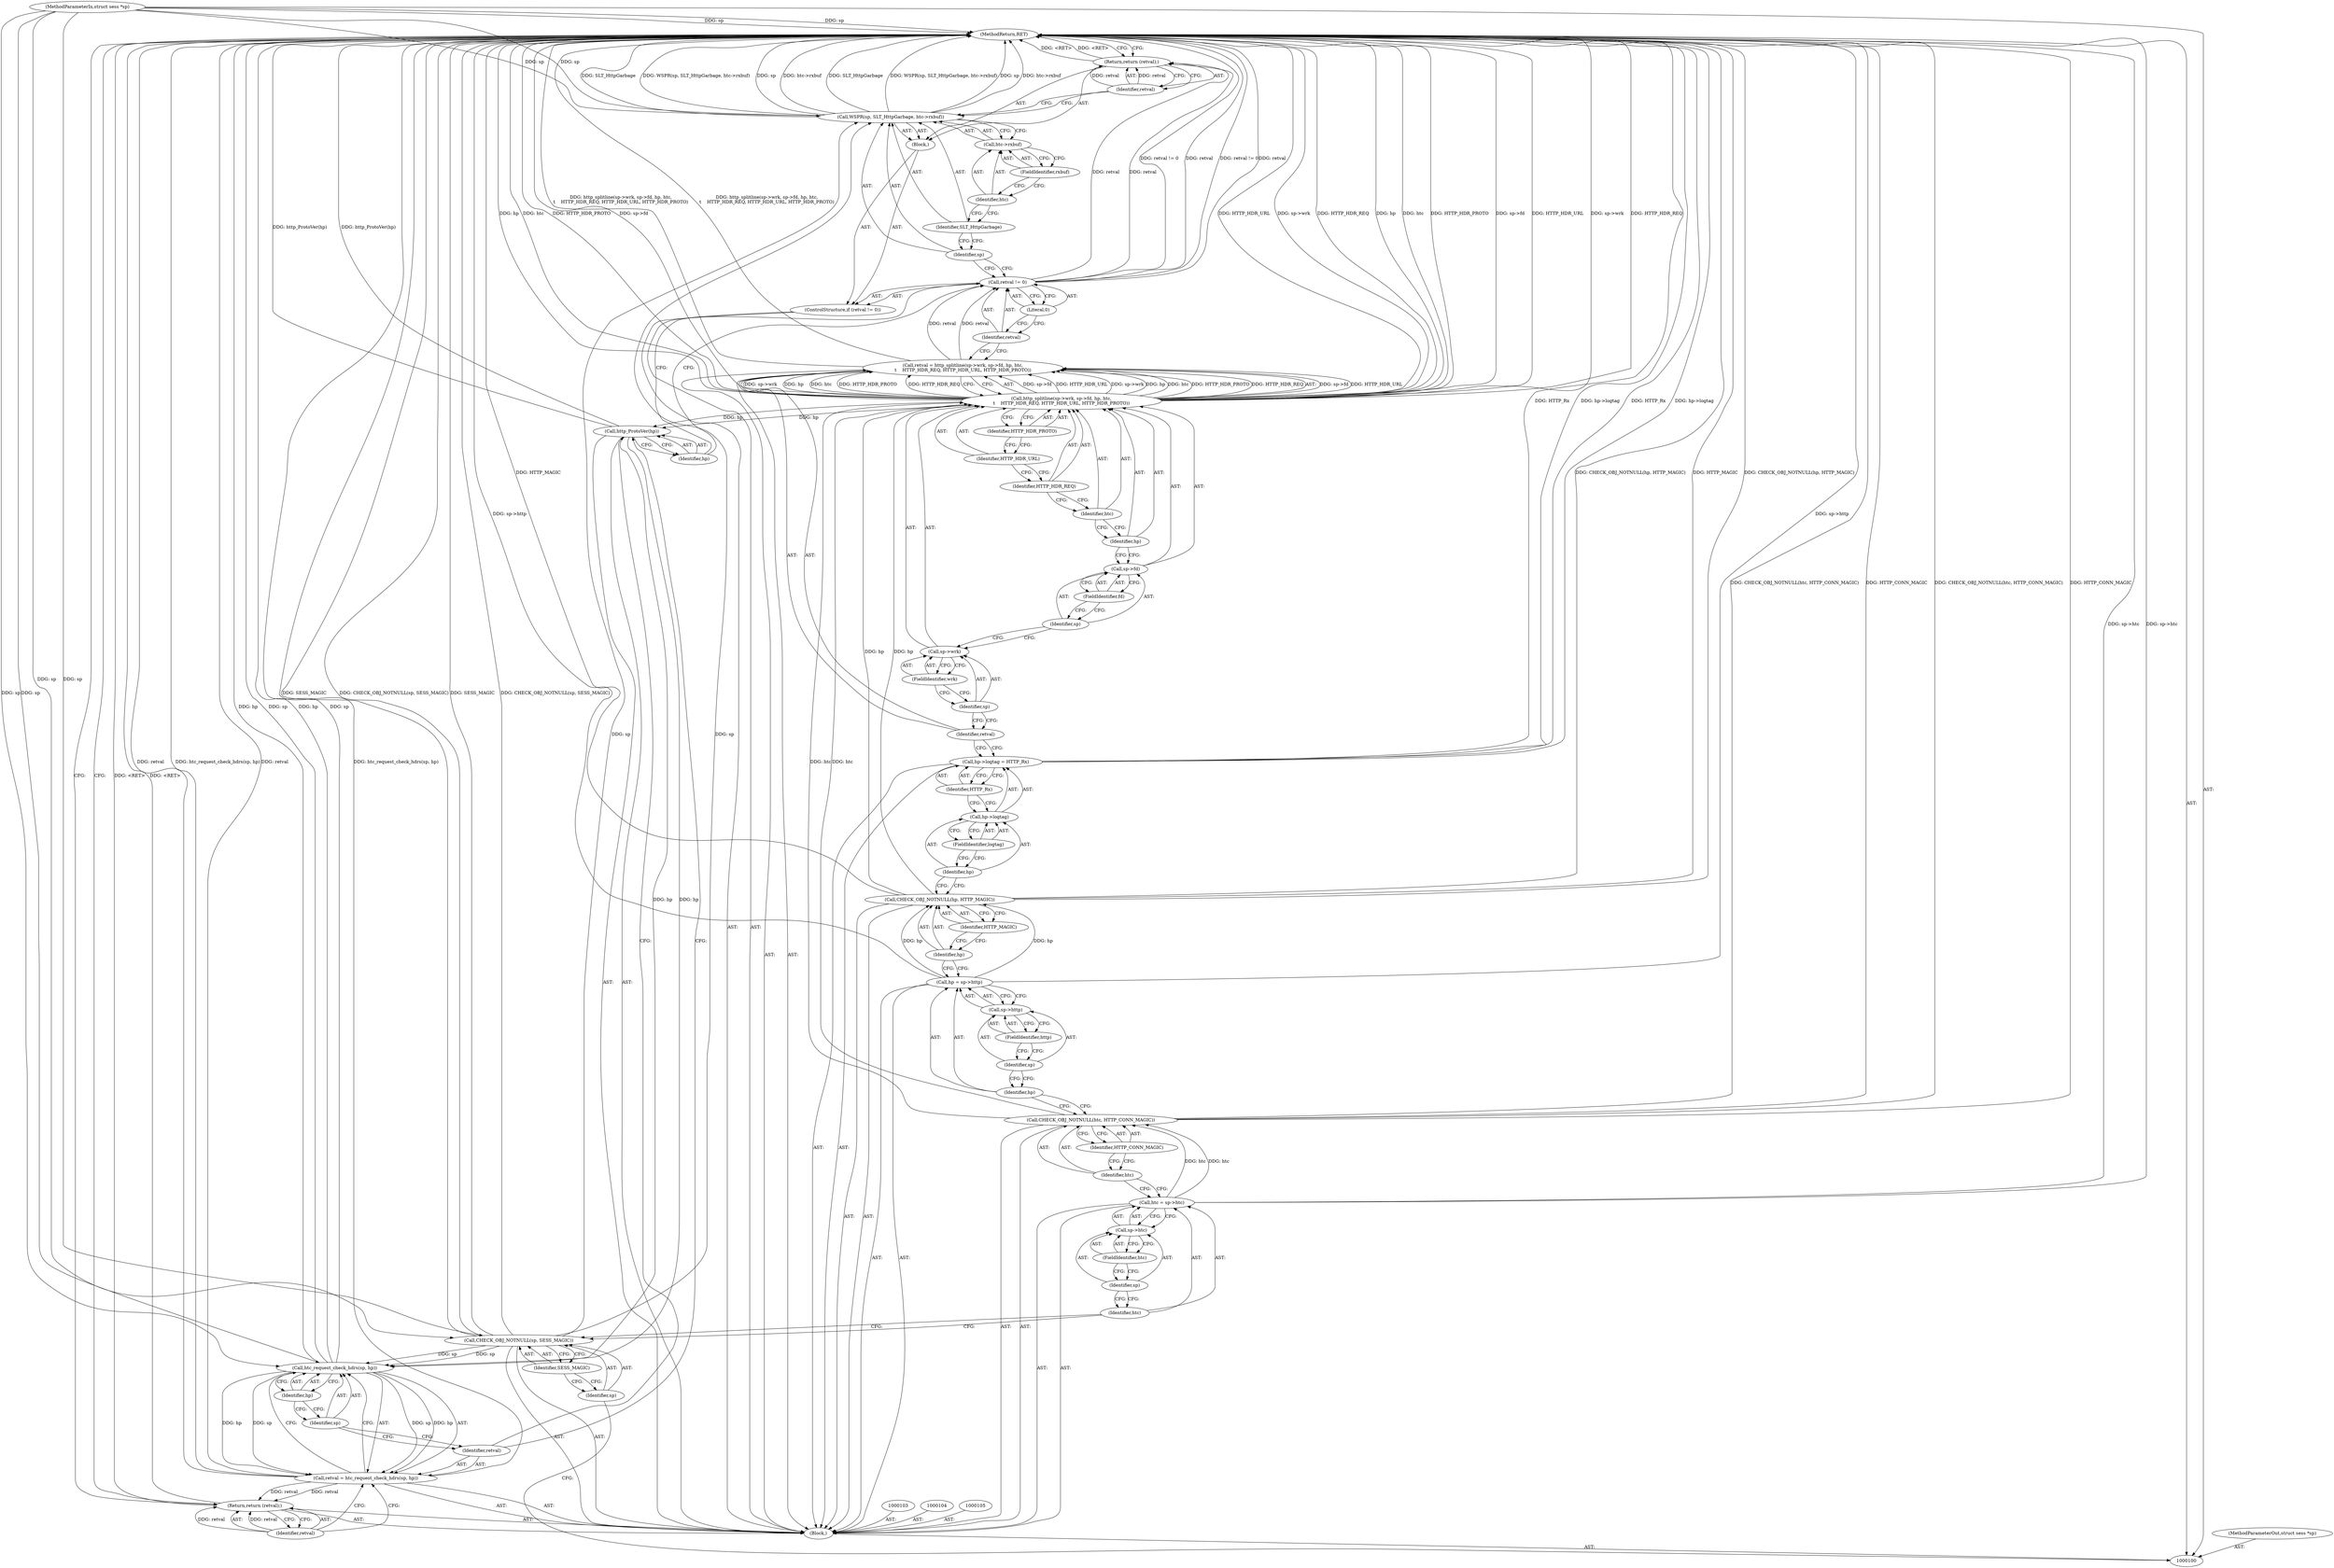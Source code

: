 digraph "0_Varnish-Cache_29870c8fe95e4e8a672f6f28c5fbe692bea09e9c_0" {
"1000166" [label="(MethodReturn,RET)"];
"1000101" [label="(MethodParameterIn,struct sess *sp)"];
"1000220" [label="(MethodParameterOut,struct sess *sp)"];
"1000117" [label="(Call,hp = sp->http)"];
"1000118" [label="(Identifier,hp)"];
"1000121" [label="(FieldIdentifier,http)"];
"1000119" [label="(Call,sp->http)"];
"1000120" [label="(Identifier,sp)"];
"1000122" [label="(Call,CHECK_OBJ_NOTNULL(hp, HTTP_MAGIC))"];
"1000123" [label="(Identifier,hp)"];
"1000124" [label="(Identifier,HTTP_MAGIC)"];
"1000125" [label="(Call,hp->logtag = HTTP_Rx)"];
"1000126" [label="(Call,hp->logtag)"];
"1000127" [label="(Identifier,hp)"];
"1000129" [label="(Identifier,HTTP_Rx)"];
"1000128" [label="(FieldIdentifier,logtag)"];
"1000130" [label="(Call,retval = http_splitline(sp->wrk, sp->fd, hp, htc,\n\t    HTTP_HDR_REQ, HTTP_HDR_URL, HTTP_HDR_PROTO))"];
"1000131" [label="(Identifier,retval)"];
"1000132" [label="(Call,http_splitline(sp->wrk, sp->fd, hp, htc,\n\t    HTTP_HDR_REQ, HTTP_HDR_URL, HTTP_HDR_PROTO))"];
"1000133" [label="(Call,sp->wrk)"];
"1000134" [label="(Identifier,sp)"];
"1000135" [label="(FieldIdentifier,wrk)"];
"1000136" [label="(Call,sp->fd)"];
"1000137" [label="(Identifier,sp)"];
"1000138" [label="(FieldIdentifier,fd)"];
"1000139" [label="(Identifier,hp)"];
"1000140" [label="(Identifier,htc)"];
"1000142" [label="(Identifier,HTTP_HDR_URL)"];
"1000143" [label="(Identifier,HTTP_HDR_PROTO)"];
"1000141" [label="(Identifier,HTTP_HDR_REQ)"];
"1000144" [label="(ControlStructure,if (retval != 0))"];
"1000147" [label="(Literal,0)"];
"1000148" [label="(Block,)"];
"1000145" [label="(Call,retval != 0)"];
"1000146" [label="(Identifier,retval)"];
"1000151" [label="(Identifier,SLT_HttpGarbage)"];
"1000149" [label="(Call,WSPR(sp, SLT_HttpGarbage, htc->rxbuf))"];
"1000152" [label="(Call,htc->rxbuf)"];
"1000153" [label="(Identifier,htc)"];
"1000154" [label="(FieldIdentifier,rxbuf)"];
"1000150" [label="(Identifier,sp)"];
"1000156" [label="(Identifier,retval)"];
"1000155" [label="(Return,return (retval);)"];
"1000102" [label="(Block,)"];
"1000158" [label="(Identifier,hp)"];
"1000157" [label="(Call,http_ProtoVer(hp))"];
"1000159" [label="(Call,retval = htc_request_check_hdrs(sp, hp))"];
"1000160" [label="(Identifier,retval)"];
"1000161" [label="(Call,htc_request_check_hdrs(sp, hp))"];
"1000162" [label="(Identifier,sp)"];
"1000163" [label="(Identifier,hp)"];
"1000165" [label="(Identifier,retval)"];
"1000164" [label="(Return,return (retval);)"];
"1000106" [label="(Call,CHECK_OBJ_NOTNULL(sp, SESS_MAGIC))"];
"1000107" [label="(Identifier,sp)"];
"1000108" [label="(Identifier,SESS_MAGIC)"];
"1000109" [label="(Call,htc = sp->htc)"];
"1000110" [label="(Identifier,htc)"];
"1000113" [label="(FieldIdentifier,htc)"];
"1000111" [label="(Call,sp->htc)"];
"1000112" [label="(Identifier,sp)"];
"1000114" [label="(Call,CHECK_OBJ_NOTNULL(htc, HTTP_CONN_MAGIC))"];
"1000115" [label="(Identifier,htc)"];
"1000116" [label="(Identifier,HTTP_CONN_MAGIC)"];
"1000166" -> "1000100"  [label="AST: "];
"1000166" -> "1000155"  [label="CFG: "];
"1000166" -> "1000164"  [label="CFG: "];
"1000155" -> "1000166"  [label="DDG: <RET>"];
"1000132" -> "1000166"  [label="DDG: HTTP_HDR_URL"];
"1000132" -> "1000166"  [label="DDG: sp->wrk"];
"1000132" -> "1000166"  [label="DDG: HTTP_HDR_REQ"];
"1000132" -> "1000166"  [label="DDG: hp"];
"1000132" -> "1000166"  [label="DDG: htc"];
"1000132" -> "1000166"  [label="DDG: HTTP_HDR_PROTO"];
"1000132" -> "1000166"  [label="DDG: sp->fd"];
"1000106" -> "1000166"  [label="DDG: SESS_MAGIC"];
"1000106" -> "1000166"  [label="DDG: CHECK_OBJ_NOTNULL(sp, SESS_MAGIC)"];
"1000149" -> "1000166"  [label="DDG: SLT_HttpGarbage"];
"1000149" -> "1000166"  [label="DDG: WSPR(sp, SLT_HttpGarbage, htc->rxbuf)"];
"1000149" -> "1000166"  [label="DDG: sp"];
"1000149" -> "1000166"  [label="DDG: htc->rxbuf"];
"1000157" -> "1000166"  [label="DDG: http_ProtoVer(hp)"];
"1000125" -> "1000166"  [label="DDG: HTTP_Rx"];
"1000125" -> "1000166"  [label="DDG: hp->logtag"];
"1000101" -> "1000166"  [label="DDG: sp"];
"1000117" -> "1000166"  [label="DDG: sp->http"];
"1000122" -> "1000166"  [label="DDG: HTTP_MAGIC"];
"1000122" -> "1000166"  [label="DDG: CHECK_OBJ_NOTNULL(hp, HTTP_MAGIC)"];
"1000114" -> "1000166"  [label="DDG: CHECK_OBJ_NOTNULL(htc, HTTP_CONN_MAGIC)"];
"1000114" -> "1000166"  [label="DDG: HTTP_CONN_MAGIC"];
"1000159" -> "1000166"  [label="DDG: retval"];
"1000159" -> "1000166"  [label="DDG: htc_request_check_hdrs(sp, hp)"];
"1000130" -> "1000166"  [label="DDG: http_splitline(sp->wrk, sp->fd, hp, htc,\n\t    HTTP_HDR_REQ, HTTP_HDR_URL, HTTP_HDR_PROTO)"];
"1000145" -> "1000166"  [label="DDG: retval != 0"];
"1000145" -> "1000166"  [label="DDG: retval"];
"1000161" -> "1000166"  [label="DDG: hp"];
"1000161" -> "1000166"  [label="DDG: sp"];
"1000109" -> "1000166"  [label="DDG: sp->htc"];
"1000164" -> "1000166"  [label="DDG: <RET>"];
"1000101" -> "1000100"  [label="AST: "];
"1000101" -> "1000166"  [label="DDG: sp"];
"1000101" -> "1000106"  [label="DDG: sp"];
"1000101" -> "1000149"  [label="DDG: sp"];
"1000101" -> "1000161"  [label="DDG: sp"];
"1000220" -> "1000100"  [label="AST: "];
"1000117" -> "1000102"  [label="AST: "];
"1000117" -> "1000119"  [label="CFG: "];
"1000118" -> "1000117"  [label="AST: "];
"1000119" -> "1000117"  [label="AST: "];
"1000123" -> "1000117"  [label="CFG: "];
"1000117" -> "1000166"  [label="DDG: sp->http"];
"1000117" -> "1000122"  [label="DDG: hp"];
"1000118" -> "1000117"  [label="AST: "];
"1000118" -> "1000114"  [label="CFG: "];
"1000120" -> "1000118"  [label="CFG: "];
"1000121" -> "1000119"  [label="AST: "];
"1000121" -> "1000120"  [label="CFG: "];
"1000119" -> "1000121"  [label="CFG: "];
"1000119" -> "1000117"  [label="AST: "];
"1000119" -> "1000121"  [label="CFG: "];
"1000120" -> "1000119"  [label="AST: "];
"1000121" -> "1000119"  [label="AST: "];
"1000117" -> "1000119"  [label="CFG: "];
"1000120" -> "1000119"  [label="AST: "];
"1000120" -> "1000118"  [label="CFG: "];
"1000121" -> "1000120"  [label="CFG: "];
"1000122" -> "1000102"  [label="AST: "];
"1000122" -> "1000124"  [label="CFG: "];
"1000123" -> "1000122"  [label="AST: "];
"1000124" -> "1000122"  [label="AST: "];
"1000127" -> "1000122"  [label="CFG: "];
"1000122" -> "1000166"  [label="DDG: HTTP_MAGIC"];
"1000122" -> "1000166"  [label="DDG: CHECK_OBJ_NOTNULL(hp, HTTP_MAGIC)"];
"1000117" -> "1000122"  [label="DDG: hp"];
"1000122" -> "1000132"  [label="DDG: hp"];
"1000123" -> "1000122"  [label="AST: "];
"1000123" -> "1000117"  [label="CFG: "];
"1000124" -> "1000123"  [label="CFG: "];
"1000124" -> "1000122"  [label="AST: "];
"1000124" -> "1000123"  [label="CFG: "];
"1000122" -> "1000124"  [label="CFG: "];
"1000125" -> "1000102"  [label="AST: "];
"1000125" -> "1000129"  [label="CFG: "];
"1000126" -> "1000125"  [label="AST: "];
"1000129" -> "1000125"  [label="AST: "];
"1000131" -> "1000125"  [label="CFG: "];
"1000125" -> "1000166"  [label="DDG: HTTP_Rx"];
"1000125" -> "1000166"  [label="DDG: hp->logtag"];
"1000126" -> "1000125"  [label="AST: "];
"1000126" -> "1000128"  [label="CFG: "];
"1000127" -> "1000126"  [label="AST: "];
"1000128" -> "1000126"  [label="AST: "];
"1000129" -> "1000126"  [label="CFG: "];
"1000127" -> "1000126"  [label="AST: "];
"1000127" -> "1000122"  [label="CFG: "];
"1000128" -> "1000127"  [label="CFG: "];
"1000129" -> "1000125"  [label="AST: "];
"1000129" -> "1000126"  [label="CFG: "];
"1000125" -> "1000129"  [label="CFG: "];
"1000128" -> "1000126"  [label="AST: "];
"1000128" -> "1000127"  [label="CFG: "];
"1000126" -> "1000128"  [label="CFG: "];
"1000130" -> "1000102"  [label="AST: "];
"1000130" -> "1000132"  [label="CFG: "];
"1000131" -> "1000130"  [label="AST: "];
"1000132" -> "1000130"  [label="AST: "];
"1000146" -> "1000130"  [label="CFG: "];
"1000130" -> "1000166"  [label="DDG: http_splitline(sp->wrk, sp->fd, hp, htc,\n\t    HTTP_HDR_REQ, HTTP_HDR_URL, HTTP_HDR_PROTO)"];
"1000132" -> "1000130"  [label="DDG: sp->fd"];
"1000132" -> "1000130"  [label="DDG: HTTP_HDR_URL"];
"1000132" -> "1000130"  [label="DDG: sp->wrk"];
"1000132" -> "1000130"  [label="DDG: hp"];
"1000132" -> "1000130"  [label="DDG: htc"];
"1000132" -> "1000130"  [label="DDG: HTTP_HDR_PROTO"];
"1000132" -> "1000130"  [label="DDG: HTTP_HDR_REQ"];
"1000130" -> "1000145"  [label="DDG: retval"];
"1000131" -> "1000130"  [label="AST: "];
"1000131" -> "1000125"  [label="CFG: "];
"1000134" -> "1000131"  [label="CFG: "];
"1000132" -> "1000130"  [label="AST: "];
"1000132" -> "1000143"  [label="CFG: "];
"1000133" -> "1000132"  [label="AST: "];
"1000136" -> "1000132"  [label="AST: "];
"1000139" -> "1000132"  [label="AST: "];
"1000140" -> "1000132"  [label="AST: "];
"1000141" -> "1000132"  [label="AST: "];
"1000142" -> "1000132"  [label="AST: "];
"1000143" -> "1000132"  [label="AST: "];
"1000130" -> "1000132"  [label="CFG: "];
"1000132" -> "1000166"  [label="DDG: HTTP_HDR_URL"];
"1000132" -> "1000166"  [label="DDG: sp->wrk"];
"1000132" -> "1000166"  [label="DDG: HTTP_HDR_REQ"];
"1000132" -> "1000166"  [label="DDG: hp"];
"1000132" -> "1000166"  [label="DDG: htc"];
"1000132" -> "1000166"  [label="DDG: HTTP_HDR_PROTO"];
"1000132" -> "1000166"  [label="DDG: sp->fd"];
"1000132" -> "1000130"  [label="DDG: sp->fd"];
"1000132" -> "1000130"  [label="DDG: HTTP_HDR_URL"];
"1000132" -> "1000130"  [label="DDG: sp->wrk"];
"1000132" -> "1000130"  [label="DDG: hp"];
"1000132" -> "1000130"  [label="DDG: htc"];
"1000132" -> "1000130"  [label="DDG: HTTP_HDR_PROTO"];
"1000132" -> "1000130"  [label="DDG: HTTP_HDR_REQ"];
"1000122" -> "1000132"  [label="DDG: hp"];
"1000114" -> "1000132"  [label="DDG: htc"];
"1000132" -> "1000157"  [label="DDG: hp"];
"1000133" -> "1000132"  [label="AST: "];
"1000133" -> "1000135"  [label="CFG: "];
"1000134" -> "1000133"  [label="AST: "];
"1000135" -> "1000133"  [label="AST: "];
"1000137" -> "1000133"  [label="CFG: "];
"1000134" -> "1000133"  [label="AST: "];
"1000134" -> "1000131"  [label="CFG: "];
"1000135" -> "1000134"  [label="CFG: "];
"1000135" -> "1000133"  [label="AST: "];
"1000135" -> "1000134"  [label="CFG: "];
"1000133" -> "1000135"  [label="CFG: "];
"1000136" -> "1000132"  [label="AST: "];
"1000136" -> "1000138"  [label="CFG: "];
"1000137" -> "1000136"  [label="AST: "];
"1000138" -> "1000136"  [label="AST: "];
"1000139" -> "1000136"  [label="CFG: "];
"1000137" -> "1000136"  [label="AST: "];
"1000137" -> "1000133"  [label="CFG: "];
"1000138" -> "1000137"  [label="CFG: "];
"1000138" -> "1000136"  [label="AST: "];
"1000138" -> "1000137"  [label="CFG: "];
"1000136" -> "1000138"  [label="CFG: "];
"1000139" -> "1000132"  [label="AST: "];
"1000139" -> "1000136"  [label="CFG: "];
"1000140" -> "1000139"  [label="CFG: "];
"1000140" -> "1000132"  [label="AST: "];
"1000140" -> "1000139"  [label="CFG: "];
"1000141" -> "1000140"  [label="CFG: "];
"1000142" -> "1000132"  [label="AST: "];
"1000142" -> "1000141"  [label="CFG: "];
"1000143" -> "1000142"  [label="CFG: "];
"1000143" -> "1000132"  [label="AST: "];
"1000143" -> "1000142"  [label="CFG: "];
"1000132" -> "1000143"  [label="CFG: "];
"1000141" -> "1000132"  [label="AST: "];
"1000141" -> "1000140"  [label="CFG: "];
"1000142" -> "1000141"  [label="CFG: "];
"1000144" -> "1000102"  [label="AST: "];
"1000145" -> "1000144"  [label="AST: "];
"1000148" -> "1000144"  [label="AST: "];
"1000147" -> "1000145"  [label="AST: "];
"1000147" -> "1000146"  [label="CFG: "];
"1000145" -> "1000147"  [label="CFG: "];
"1000148" -> "1000144"  [label="AST: "];
"1000149" -> "1000148"  [label="AST: "];
"1000155" -> "1000148"  [label="AST: "];
"1000145" -> "1000144"  [label="AST: "];
"1000145" -> "1000147"  [label="CFG: "];
"1000146" -> "1000145"  [label="AST: "];
"1000147" -> "1000145"  [label="AST: "];
"1000150" -> "1000145"  [label="CFG: "];
"1000158" -> "1000145"  [label="CFG: "];
"1000145" -> "1000166"  [label="DDG: retval != 0"];
"1000145" -> "1000166"  [label="DDG: retval"];
"1000130" -> "1000145"  [label="DDG: retval"];
"1000145" -> "1000155"  [label="DDG: retval"];
"1000146" -> "1000145"  [label="AST: "];
"1000146" -> "1000130"  [label="CFG: "];
"1000147" -> "1000146"  [label="CFG: "];
"1000151" -> "1000149"  [label="AST: "];
"1000151" -> "1000150"  [label="CFG: "];
"1000153" -> "1000151"  [label="CFG: "];
"1000149" -> "1000148"  [label="AST: "];
"1000149" -> "1000152"  [label="CFG: "];
"1000150" -> "1000149"  [label="AST: "];
"1000151" -> "1000149"  [label="AST: "];
"1000152" -> "1000149"  [label="AST: "];
"1000156" -> "1000149"  [label="CFG: "];
"1000149" -> "1000166"  [label="DDG: SLT_HttpGarbage"];
"1000149" -> "1000166"  [label="DDG: WSPR(sp, SLT_HttpGarbage, htc->rxbuf)"];
"1000149" -> "1000166"  [label="DDG: sp"];
"1000149" -> "1000166"  [label="DDG: htc->rxbuf"];
"1000106" -> "1000149"  [label="DDG: sp"];
"1000101" -> "1000149"  [label="DDG: sp"];
"1000152" -> "1000149"  [label="AST: "];
"1000152" -> "1000154"  [label="CFG: "];
"1000153" -> "1000152"  [label="AST: "];
"1000154" -> "1000152"  [label="AST: "];
"1000149" -> "1000152"  [label="CFG: "];
"1000153" -> "1000152"  [label="AST: "];
"1000153" -> "1000151"  [label="CFG: "];
"1000154" -> "1000153"  [label="CFG: "];
"1000154" -> "1000152"  [label="AST: "];
"1000154" -> "1000153"  [label="CFG: "];
"1000152" -> "1000154"  [label="CFG: "];
"1000150" -> "1000149"  [label="AST: "];
"1000150" -> "1000145"  [label="CFG: "];
"1000151" -> "1000150"  [label="CFG: "];
"1000156" -> "1000155"  [label="AST: "];
"1000156" -> "1000149"  [label="CFG: "];
"1000155" -> "1000156"  [label="CFG: "];
"1000156" -> "1000155"  [label="DDG: retval"];
"1000155" -> "1000148"  [label="AST: "];
"1000155" -> "1000156"  [label="CFG: "];
"1000156" -> "1000155"  [label="AST: "];
"1000166" -> "1000155"  [label="CFG: "];
"1000155" -> "1000166"  [label="DDG: <RET>"];
"1000156" -> "1000155"  [label="DDG: retval"];
"1000145" -> "1000155"  [label="DDG: retval"];
"1000102" -> "1000100"  [label="AST: "];
"1000103" -> "1000102"  [label="AST: "];
"1000104" -> "1000102"  [label="AST: "];
"1000105" -> "1000102"  [label="AST: "];
"1000106" -> "1000102"  [label="AST: "];
"1000109" -> "1000102"  [label="AST: "];
"1000114" -> "1000102"  [label="AST: "];
"1000117" -> "1000102"  [label="AST: "];
"1000122" -> "1000102"  [label="AST: "];
"1000125" -> "1000102"  [label="AST: "];
"1000130" -> "1000102"  [label="AST: "];
"1000144" -> "1000102"  [label="AST: "];
"1000157" -> "1000102"  [label="AST: "];
"1000159" -> "1000102"  [label="AST: "];
"1000164" -> "1000102"  [label="AST: "];
"1000158" -> "1000157"  [label="AST: "];
"1000158" -> "1000145"  [label="CFG: "];
"1000157" -> "1000158"  [label="CFG: "];
"1000157" -> "1000102"  [label="AST: "];
"1000157" -> "1000158"  [label="CFG: "];
"1000158" -> "1000157"  [label="AST: "];
"1000160" -> "1000157"  [label="CFG: "];
"1000157" -> "1000166"  [label="DDG: http_ProtoVer(hp)"];
"1000132" -> "1000157"  [label="DDG: hp"];
"1000157" -> "1000161"  [label="DDG: hp"];
"1000159" -> "1000102"  [label="AST: "];
"1000159" -> "1000161"  [label="CFG: "];
"1000160" -> "1000159"  [label="AST: "];
"1000161" -> "1000159"  [label="AST: "];
"1000165" -> "1000159"  [label="CFG: "];
"1000159" -> "1000166"  [label="DDG: retval"];
"1000159" -> "1000166"  [label="DDG: htc_request_check_hdrs(sp, hp)"];
"1000161" -> "1000159"  [label="DDG: sp"];
"1000161" -> "1000159"  [label="DDG: hp"];
"1000159" -> "1000164"  [label="DDG: retval"];
"1000160" -> "1000159"  [label="AST: "];
"1000160" -> "1000157"  [label="CFG: "];
"1000162" -> "1000160"  [label="CFG: "];
"1000161" -> "1000159"  [label="AST: "];
"1000161" -> "1000163"  [label="CFG: "];
"1000162" -> "1000161"  [label="AST: "];
"1000163" -> "1000161"  [label="AST: "];
"1000159" -> "1000161"  [label="CFG: "];
"1000161" -> "1000166"  [label="DDG: hp"];
"1000161" -> "1000166"  [label="DDG: sp"];
"1000161" -> "1000159"  [label="DDG: sp"];
"1000161" -> "1000159"  [label="DDG: hp"];
"1000106" -> "1000161"  [label="DDG: sp"];
"1000101" -> "1000161"  [label="DDG: sp"];
"1000157" -> "1000161"  [label="DDG: hp"];
"1000162" -> "1000161"  [label="AST: "];
"1000162" -> "1000160"  [label="CFG: "];
"1000163" -> "1000162"  [label="CFG: "];
"1000163" -> "1000161"  [label="AST: "];
"1000163" -> "1000162"  [label="CFG: "];
"1000161" -> "1000163"  [label="CFG: "];
"1000165" -> "1000164"  [label="AST: "];
"1000165" -> "1000159"  [label="CFG: "];
"1000164" -> "1000165"  [label="CFG: "];
"1000165" -> "1000164"  [label="DDG: retval"];
"1000164" -> "1000102"  [label="AST: "];
"1000164" -> "1000165"  [label="CFG: "];
"1000165" -> "1000164"  [label="AST: "];
"1000166" -> "1000164"  [label="CFG: "];
"1000164" -> "1000166"  [label="DDG: <RET>"];
"1000165" -> "1000164"  [label="DDG: retval"];
"1000159" -> "1000164"  [label="DDG: retval"];
"1000106" -> "1000102"  [label="AST: "];
"1000106" -> "1000108"  [label="CFG: "];
"1000107" -> "1000106"  [label="AST: "];
"1000108" -> "1000106"  [label="AST: "];
"1000110" -> "1000106"  [label="CFG: "];
"1000106" -> "1000166"  [label="DDG: SESS_MAGIC"];
"1000106" -> "1000166"  [label="DDG: CHECK_OBJ_NOTNULL(sp, SESS_MAGIC)"];
"1000101" -> "1000106"  [label="DDG: sp"];
"1000106" -> "1000149"  [label="DDG: sp"];
"1000106" -> "1000161"  [label="DDG: sp"];
"1000107" -> "1000106"  [label="AST: "];
"1000107" -> "1000100"  [label="CFG: "];
"1000108" -> "1000107"  [label="CFG: "];
"1000108" -> "1000106"  [label="AST: "];
"1000108" -> "1000107"  [label="CFG: "];
"1000106" -> "1000108"  [label="CFG: "];
"1000109" -> "1000102"  [label="AST: "];
"1000109" -> "1000111"  [label="CFG: "];
"1000110" -> "1000109"  [label="AST: "];
"1000111" -> "1000109"  [label="AST: "];
"1000115" -> "1000109"  [label="CFG: "];
"1000109" -> "1000166"  [label="DDG: sp->htc"];
"1000109" -> "1000114"  [label="DDG: htc"];
"1000110" -> "1000109"  [label="AST: "];
"1000110" -> "1000106"  [label="CFG: "];
"1000112" -> "1000110"  [label="CFG: "];
"1000113" -> "1000111"  [label="AST: "];
"1000113" -> "1000112"  [label="CFG: "];
"1000111" -> "1000113"  [label="CFG: "];
"1000111" -> "1000109"  [label="AST: "];
"1000111" -> "1000113"  [label="CFG: "];
"1000112" -> "1000111"  [label="AST: "];
"1000113" -> "1000111"  [label="AST: "];
"1000109" -> "1000111"  [label="CFG: "];
"1000112" -> "1000111"  [label="AST: "];
"1000112" -> "1000110"  [label="CFG: "];
"1000113" -> "1000112"  [label="CFG: "];
"1000114" -> "1000102"  [label="AST: "];
"1000114" -> "1000116"  [label="CFG: "];
"1000115" -> "1000114"  [label="AST: "];
"1000116" -> "1000114"  [label="AST: "];
"1000118" -> "1000114"  [label="CFG: "];
"1000114" -> "1000166"  [label="DDG: CHECK_OBJ_NOTNULL(htc, HTTP_CONN_MAGIC)"];
"1000114" -> "1000166"  [label="DDG: HTTP_CONN_MAGIC"];
"1000109" -> "1000114"  [label="DDG: htc"];
"1000114" -> "1000132"  [label="DDG: htc"];
"1000115" -> "1000114"  [label="AST: "];
"1000115" -> "1000109"  [label="CFG: "];
"1000116" -> "1000115"  [label="CFG: "];
"1000116" -> "1000114"  [label="AST: "];
"1000116" -> "1000115"  [label="CFG: "];
"1000114" -> "1000116"  [label="CFG: "];
}

